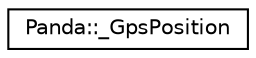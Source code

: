 digraph "Graphical Class Hierarchy"
{
  edge [fontname="Helvetica",fontsize="10",labelfontname="Helvetica",labelfontsize="10"];
  node [fontname="Helvetica",fontsize="10",shape=record];
  rankdir="LR";
  Node1 [label="Panda::_GpsPosition",height=0.2,width=0.4,color="black", fillcolor="white", style="filled",URL="$struct_panda_1_1___gps_position.html"];
}
